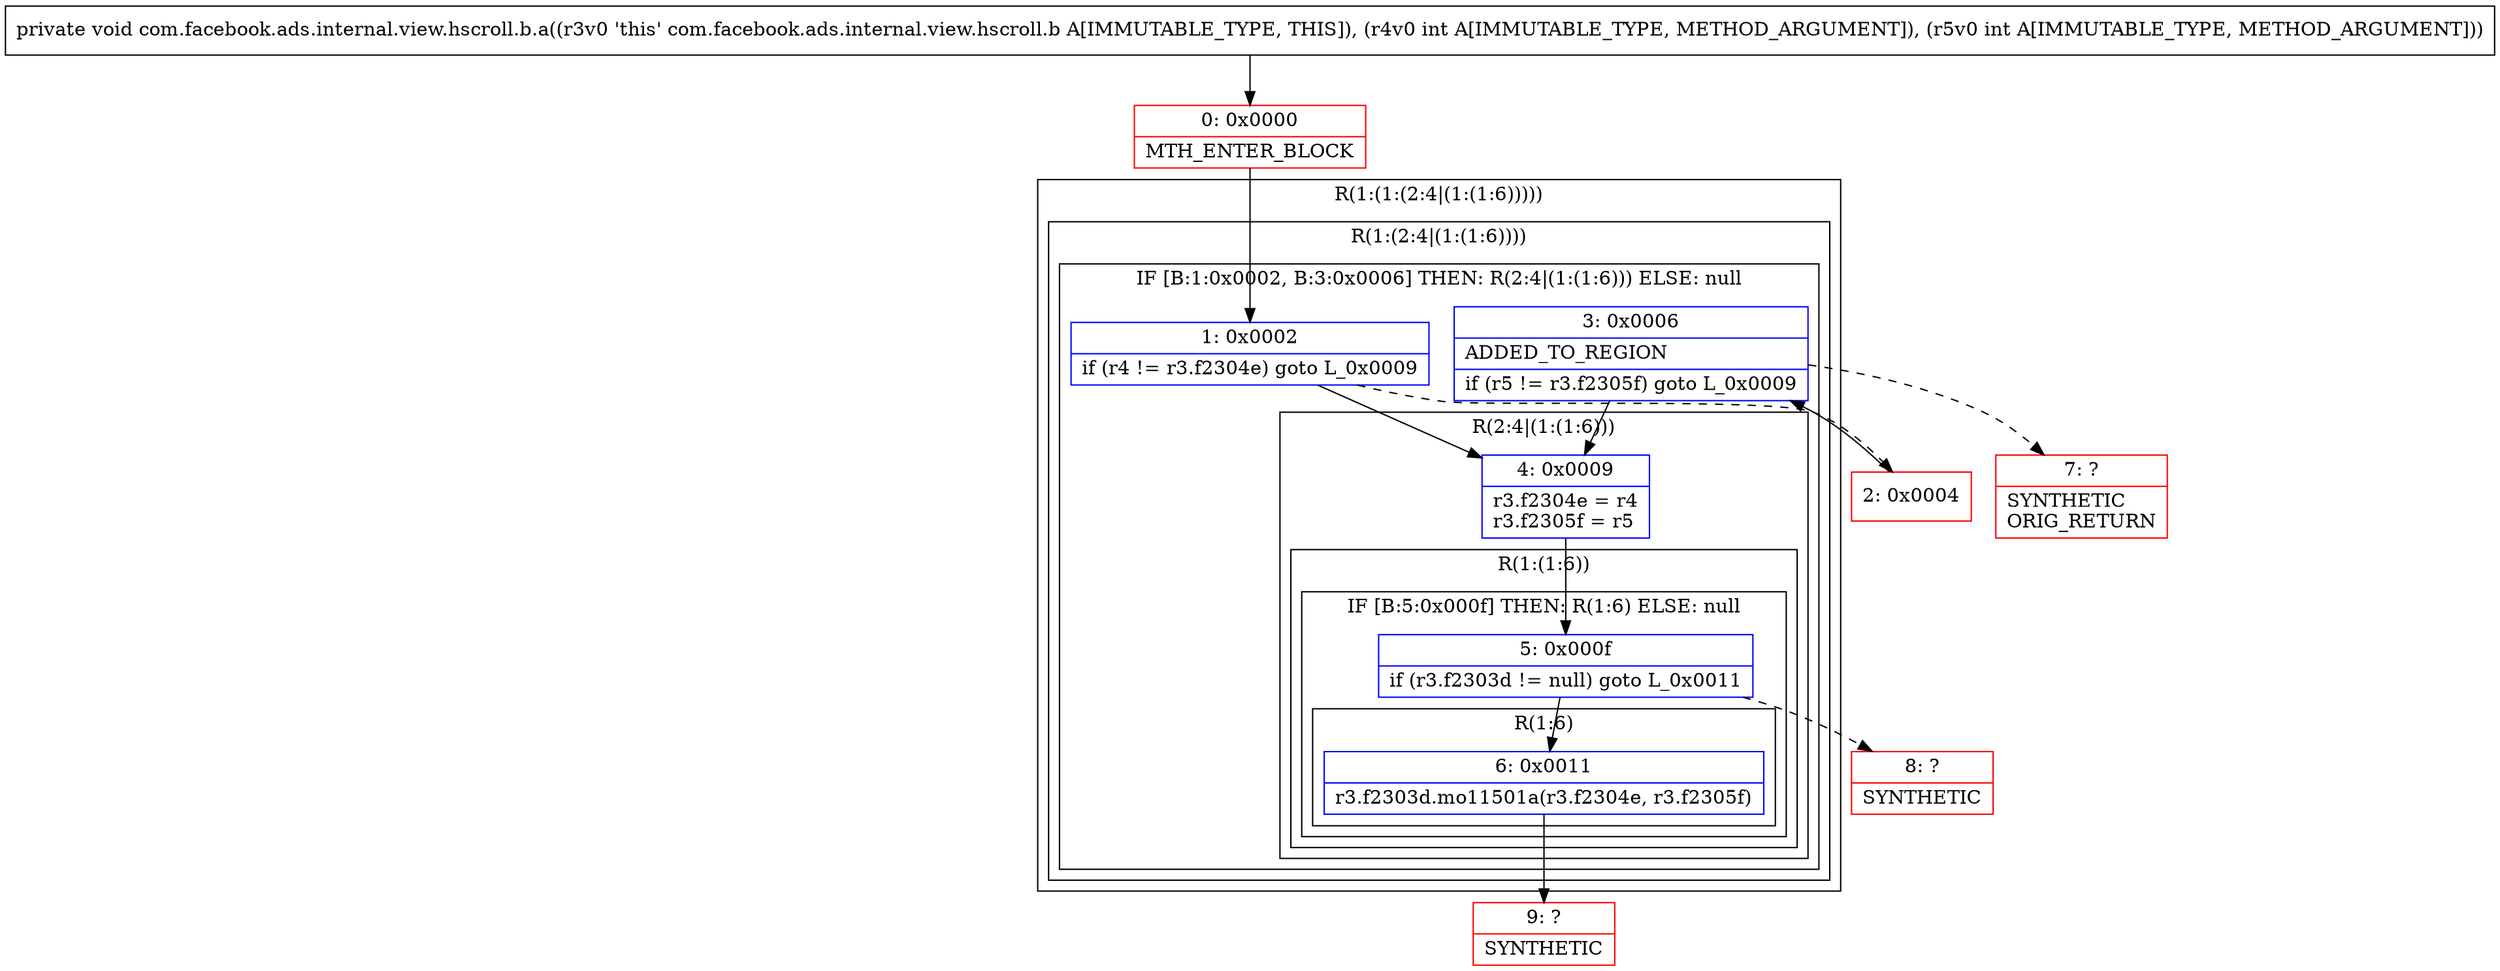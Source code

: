 digraph "CFG forcom.facebook.ads.internal.view.hscroll.b.a(II)V" {
subgraph cluster_Region_1229791918 {
label = "R(1:(1:(2:4|(1:(1:6)))))";
node [shape=record,color=blue];
subgraph cluster_Region_1521658372 {
label = "R(1:(2:4|(1:(1:6))))";
node [shape=record,color=blue];
subgraph cluster_IfRegion_2009355080 {
label = "IF [B:1:0x0002, B:3:0x0006] THEN: R(2:4|(1:(1:6))) ELSE: null";
node [shape=record,color=blue];
Node_1 [shape=record,label="{1\:\ 0x0002|if (r4 != r3.f2304e) goto L_0x0009\l}"];
Node_3 [shape=record,label="{3\:\ 0x0006|ADDED_TO_REGION\l|if (r5 != r3.f2305f) goto L_0x0009\l}"];
subgraph cluster_Region_1361870842 {
label = "R(2:4|(1:(1:6)))";
node [shape=record,color=blue];
Node_4 [shape=record,label="{4\:\ 0x0009|r3.f2304e = r4\lr3.f2305f = r5\l}"];
subgraph cluster_Region_1901358883 {
label = "R(1:(1:6))";
node [shape=record,color=blue];
subgraph cluster_IfRegion_1056512391 {
label = "IF [B:5:0x000f] THEN: R(1:6) ELSE: null";
node [shape=record,color=blue];
Node_5 [shape=record,label="{5\:\ 0x000f|if (r3.f2303d != null) goto L_0x0011\l}"];
subgraph cluster_Region_1811038979 {
label = "R(1:6)";
node [shape=record,color=blue];
Node_6 [shape=record,label="{6\:\ 0x0011|r3.f2303d.mo11501a(r3.f2304e, r3.f2305f)\l}"];
}
}
}
}
}
}
}
Node_0 [shape=record,color=red,label="{0\:\ 0x0000|MTH_ENTER_BLOCK\l}"];
Node_2 [shape=record,color=red,label="{2\:\ 0x0004}"];
Node_7 [shape=record,color=red,label="{7\:\ ?|SYNTHETIC\lORIG_RETURN\l}"];
Node_8 [shape=record,color=red,label="{8\:\ ?|SYNTHETIC\l}"];
Node_9 [shape=record,color=red,label="{9\:\ ?|SYNTHETIC\l}"];
MethodNode[shape=record,label="{private void com.facebook.ads.internal.view.hscroll.b.a((r3v0 'this' com.facebook.ads.internal.view.hscroll.b A[IMMUTABLE_TYPE, THIS]), (r4v0 int A[IMMUTABLE_TYPE, METHOD_ARGUMENT]), (r5v0 int A[IMMUTABLE_TYPE, METHOD_ARGUMENT])) }"];
MethodNode -> Node_0;
Node_1 -> Node_2[style=dashed];
Node_1 -> Node_4;
Node_3 -> Node_4;
Node_3 -> Node_7[style=dashed];
Node_4 -> Node_5;
Node_5 -> Node_6;
Node_5 -> Node_8[style=dashed];
Node_6 -> Node_9;
Node_0 -> Node_1;
Node_2 -> Node_3;
}

